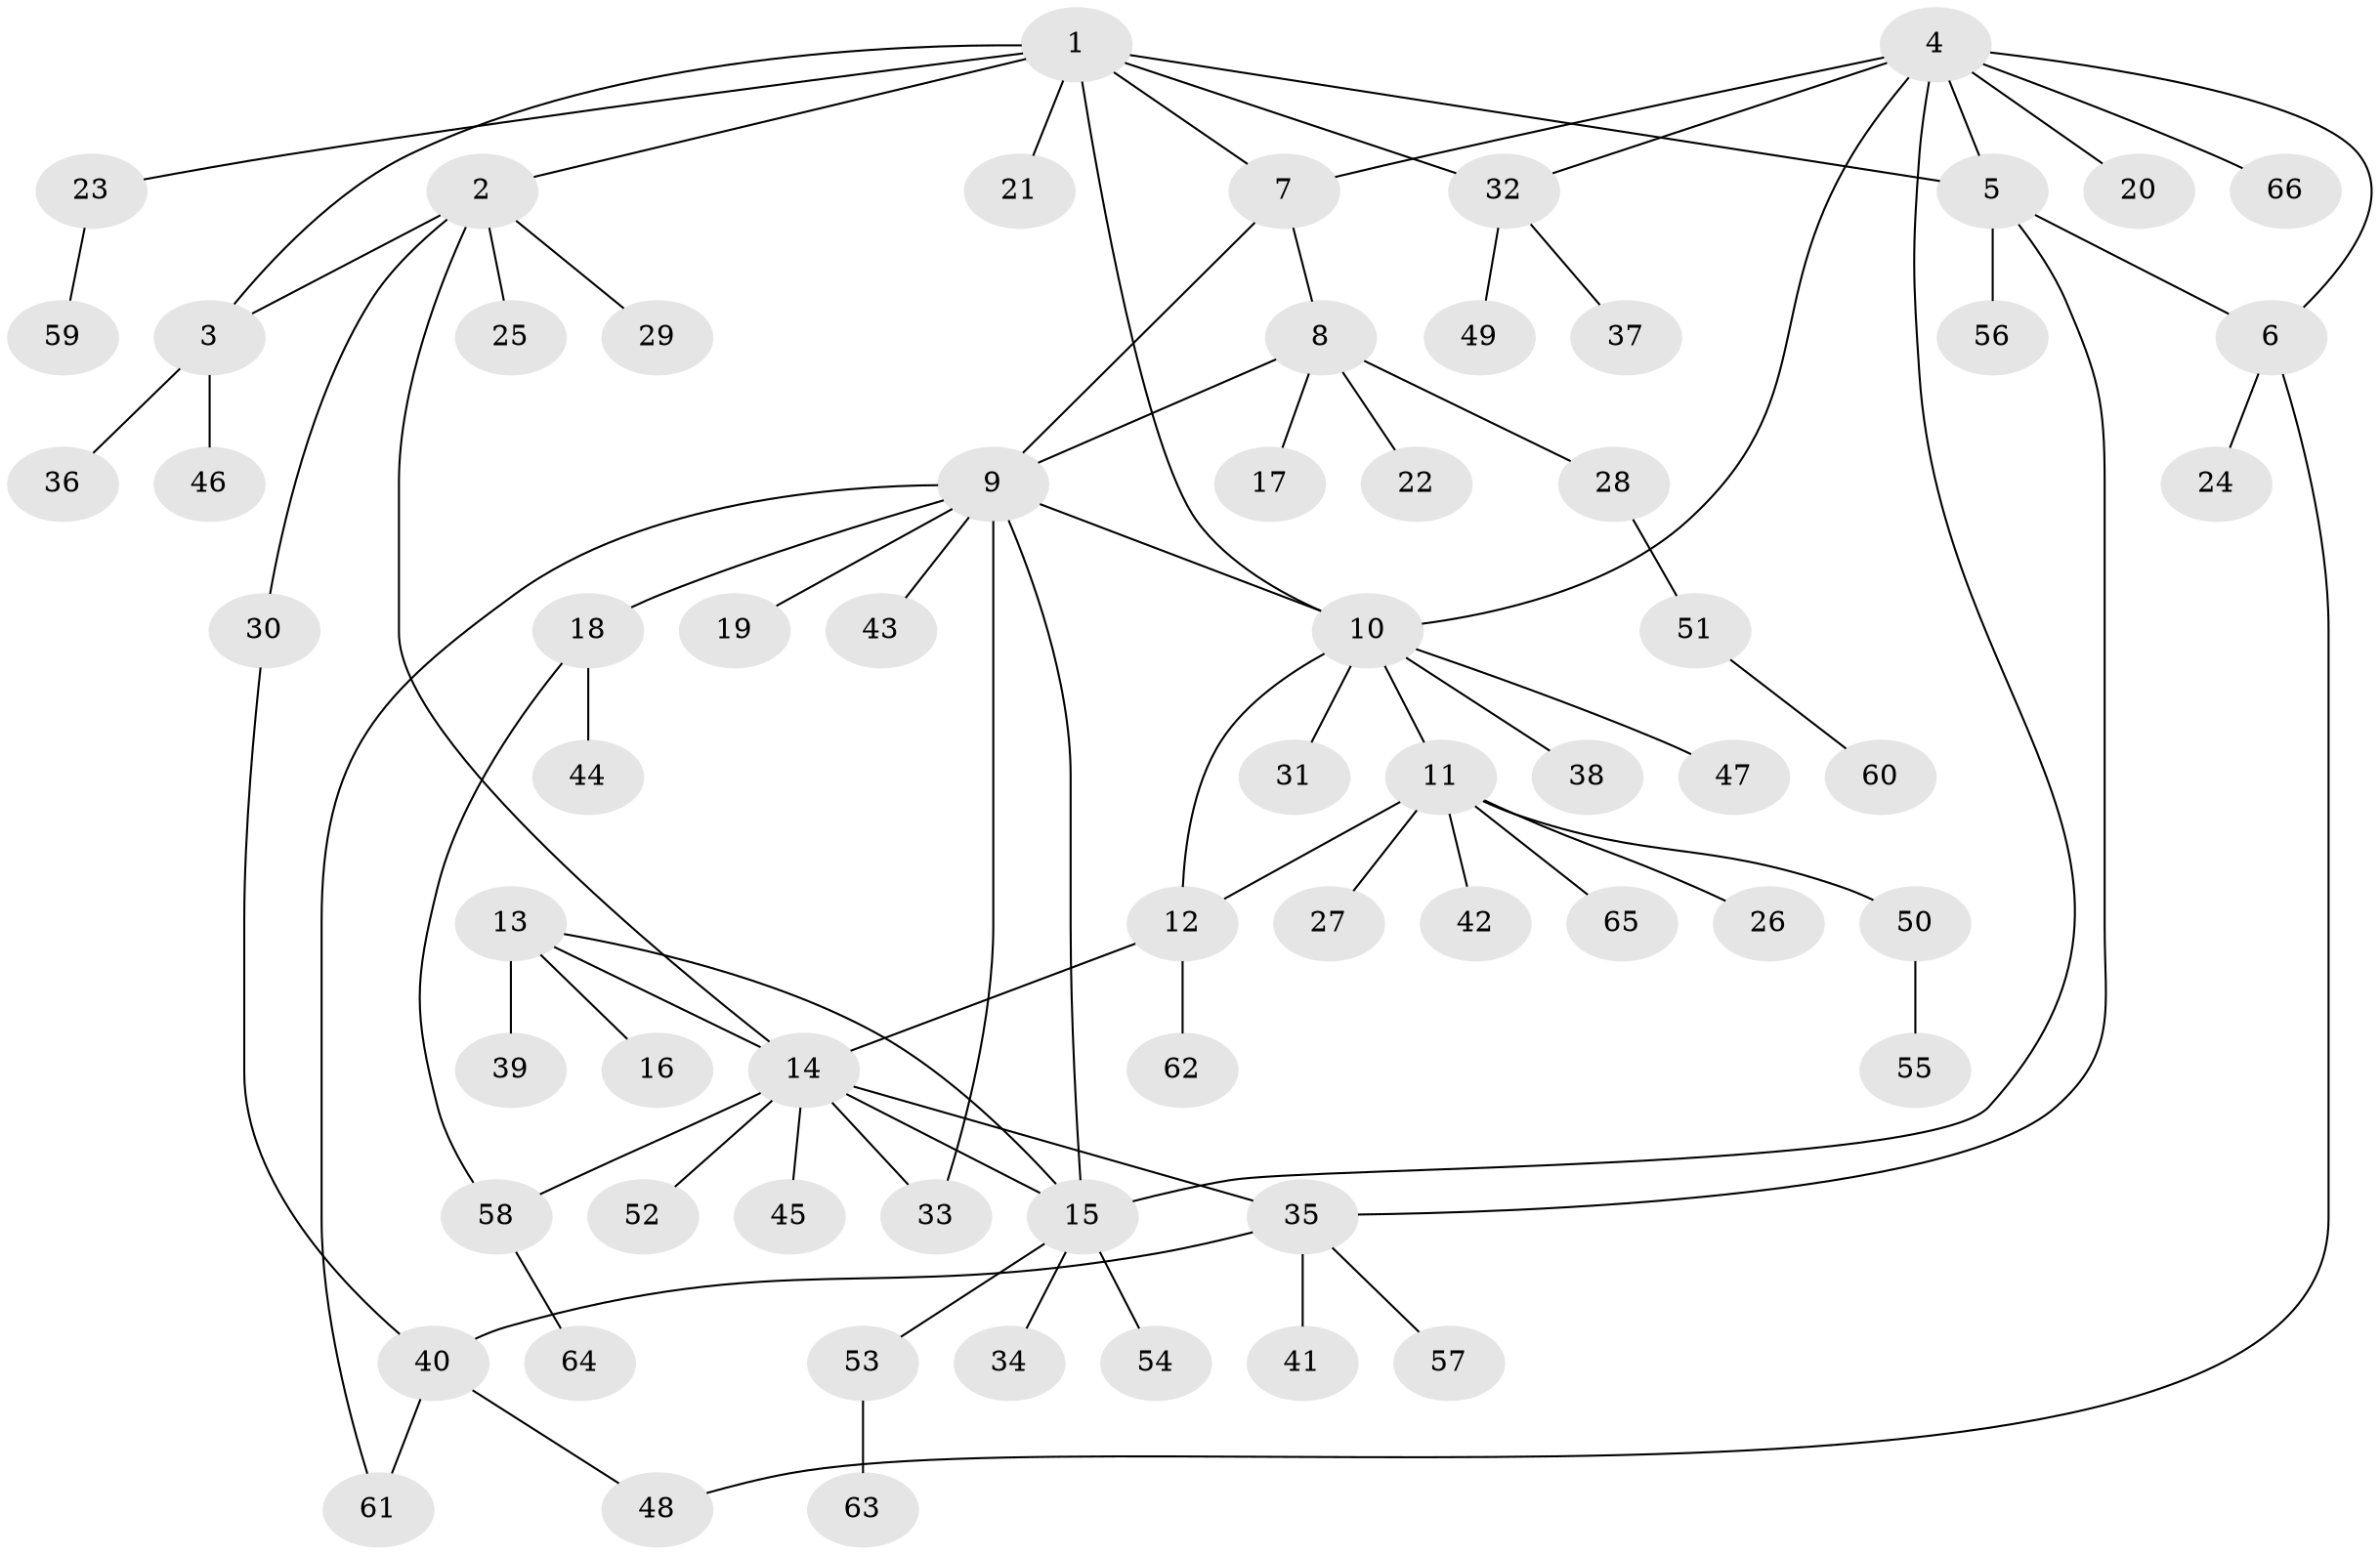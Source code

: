 // coarse degree distribution, {6: 0.04081632653061224, 7: 0.02040816326530612, 11: 0.02040816326530612, 9: 0.02040816326530612, 3: 0.061224489795918366, 12: 0.04081632653061224, 2: 0.16326530612244897, 1: 0.6122448979591837, 4: 0.02040816326530612}
// Generated by graph-tools (version 1.1) at 2025/24/03/03/25 07:24:12]
// undirected, 66 vertices, 83 edges
graph export_dot {
graph [start="1"]
  node [color=gray90,style=filled];
  1;
  2;
  3;
  4;
  5;
  6;
  7;
  8;
  9;
  10;
  11;
  12;
  13;
  14;
  15;
  16;
  17;
  18;
  19;
  20;
  21;
  22;
  23;
  24;
  25;
  26;
  27;
  28;
  29;
  30;
  31;
  32;
  33;
  34;
  35;
  36;
  37;
  38;
  39;
  40;
  41;
  42;
  43;
  44;
  45;
  46;
  47;
  48;
  49;
  50;
  51;
  52;
  53;
  54;
  55;
  56;
  57;
  58;
  59;
  60;
  61;
  62;
  63;
  64;
  65;
  66;
  1 -- 2;
  1 -- 3;
  1 -- 5;
  1 -- 7;
  1 -- 10;
  1 -- 21;
  1 -- 23;
  1 -- 32;
  2 -- 3;
  2 -- 14;
  2 -- 25;
  2 -- 29;
  2 -- 30;
  3 -- 36;
  3 -- 46;
  4 -- 5;
  4 -- 6;
  4 -- 7;
  4 -- 10;
  4 -- 15;
  4 -- 20;
  4 -- 32;
  4 -- 66;
  5 -- 6;
  5 -- 35;
  5 -- 56;
  6 -- 24;
  6 -- 48;
  7 -- 8;
  7 -- 9;
  8 -- 9;
  8 -- 17;
  8 -- 22;
  8 -- 28;
  9 -- 10;
  9 -- 15;
  9 -- 18;
  9 -- 19;
  9 -- 33;
  9 -- 43;
  9 -- 61;
  10 -- 11;
  10 -- 12;
  10 -- 31;
  10 -- 38;
  10 -- 47;
  11 -- 12;
  11 -- 26;
  11 -- 27;
  11 -- 42;
  11 -- 50;
  11 -- 65;
  12 -- 14;
  12 -- 62;
  13 -- 14;
  13 -- 15;
  13 -- 16;
  13 -- 39;
  14 -- 15;
  14 -- 33;
  14 -- 35;
  14 -- 45;
  14 -- 52;
  14 -- 58;
  15 -- 34;
  15 -- 53;
  15 -- 54;
  18 -- 44;
  18 -- 58;
  23 -- 59;
  28 -- 51;
  30 -- 40;
  32 -- 37;
  32 -- 49;
  35 -- 40;
  35 -- 41;
  35 -- 57;
  40 -- 48;
  40 -- 61;
  50 -- 55;
  51 -- 60;
  53 -- 63;
  58 -- 64;
}
